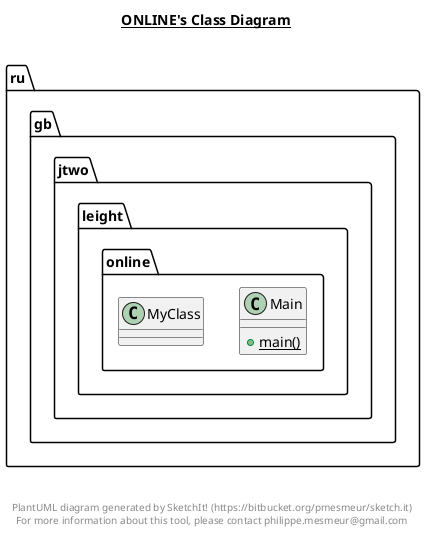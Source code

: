 @startuml

title __ONLINE's Class Diagram__\n

  namespace ru.gb.jtwo.leight.online {
    class ru.gb.jtwo.leight.online.Main {
        {static} + main()
    }
  }
  

  namespace ru.gb.jtwo.leight.online {
    class ru.gb.jtwo.leight.online.MyClass {
    }
  }
  



right footer


PlantUML diagram generated by SketchIt! (https://bitbucket.org/pmesmeur/sketch.it)
For more information about this tool, please contact philippe.mesmeur@gmail.com
endfooter

@enduml
